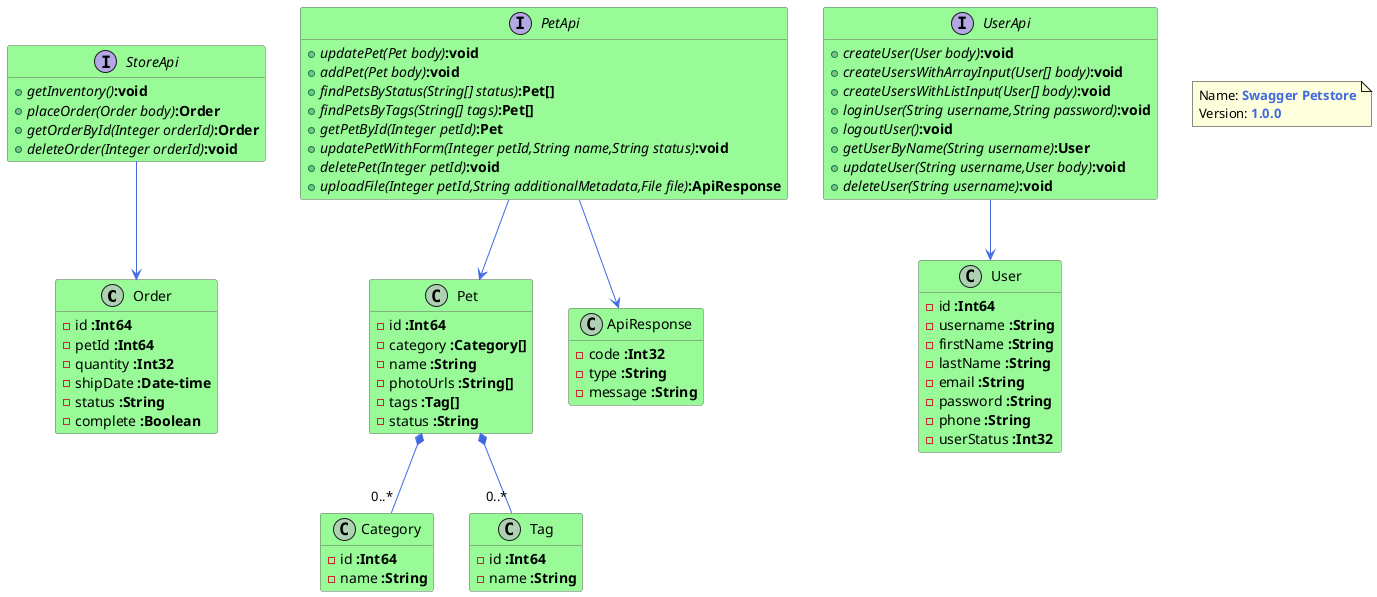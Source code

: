 @startuml
hide empty members
set namespaceSeparator none

skinparam class {
	BackgroundColor PaleGreen
	ArrowColor RoyalBlue
	BorderColor DimGray
}

class  Order {
		 - id <b>:Int64</b> 
		 - petId <b>:Int64</b> 
		 - quantity <b>:Int32</b> 
		 - shipDate <b>:Date-time</b> 
		 - status <b>:String</b> 
		 - complete <b>:Boolean</b> 
}

class  Category {
		 - id <b>:Int64</b> 
		 - name <b>:String</b> 
}

class  User {
		 - id <b>:Int64</b> 
		 - username <b>:String</b> 
		 - firstName <b>:String</b> 
		 - lastName <b>:String</b> 
		 - email <b>:String</b> 
		 - password <b>:String</b> 
		 - phone <b>:String</b> 
		 - userStatus <b>:Int32</b> 
}

class  Tag {
		 - id <b>:Int64</b> 
		 - name <b>:String</b> 
}

class  Pet {
		 - id <b>:Int64</b> 
		 - category <b>:Category[]</b> 
		 - name <b>:String</b> 
		 - photoUrls <b>:String[]</b> 
		 - tags <b>:Tag[]</b> 
		 - status <b>:String</b> 
}

class  ApiResponse {
		 - code <b>:Int32</b> 
		 - type <b>:String</b> 
		 - message <b>:String</b> 
}


interface PetApi {
	 + <i>updatePet(Pet body)</i><b>:void</b> 
}

interface PetApi {
	 + <i>addPet(Pet body)</i><b>:void</b> 
}

interface PetApi {
	 + <i>findPetsByStatus(String[] status)</i><b>:Pet[]</b> 
}

interface PetApi {
	 + <i>findPetsByTags(String[] tags)</i><b>:Pet[]</b> 
}

interface PetApi {
	 + <i>getPetById(Integer petId)</i><b>:Pet</b> 
}

interface PetApi {
	 + <i>updatePetWithForm(Integer petId,String name,String status)</i><b>:void</b> 
}

interface PetApi {
	 + <i>deletePet(Integer petId)</i><b>:void</b> 
}

interface PetApi {
	 + <i>uploadFile(Integer petId,String additionalMetadata,File file)</i><b>:ApiResponse</b> 
}

interface StoreApi {
	 + <i>getInventory()</i><b>:void</b> 
}

interface StoreApi {
	 + <i>placeOrder(Order body)</i><b>:Order</b> 
}

interface StoreApi {
	 + <i>getOrderById(Integer orderId)</i><b>:Order</b> 
}

interface StoreApi {
	 + <i>deleteOrder(Integer orderId)</i><b>:void</b> 
}

interface UserApi {
	 + <i>createUser(User body)</i><b>:void</b> 
}

interface UserApi {
	 + <i>createUsersWithArrayInput(User[] body)</i><b>:void</b> 
}

interface UserApi {
	 + <i>createUsersWithListInput(User[] body)</i><b>:void</b> 
}

interface UserApi {
	 + <i>loginUser(String username,String password)</i><b>:void</b> 
}

interface UserApi {
	 + <i>logoutUser()</i><b>:void</b> 
}

interface UserApi {
	 + <i>getUserByName(String username)</i><b>:User</b> 
}

interface UserApi {
	 + <i>updateUser(String username,User body)</i><b>:void</b> 
}

interface UserApi {
	 + <i>deleteUser(String username)</i><b>:void</b> 
}


Pet  *-- "0..*"  Category 
Pet  *-- "0..*"  Tag 
PetApi -->    Pet 
PetApi -->    ApiResponse 
StoreApi -->    Order 
UserApi -->    User 

note as N1
  Name: <b><color:royalBlue>Swagger Petstore</color>
  Version: <b><color:royalBlue>1.0.0</color>
end note


@enduml